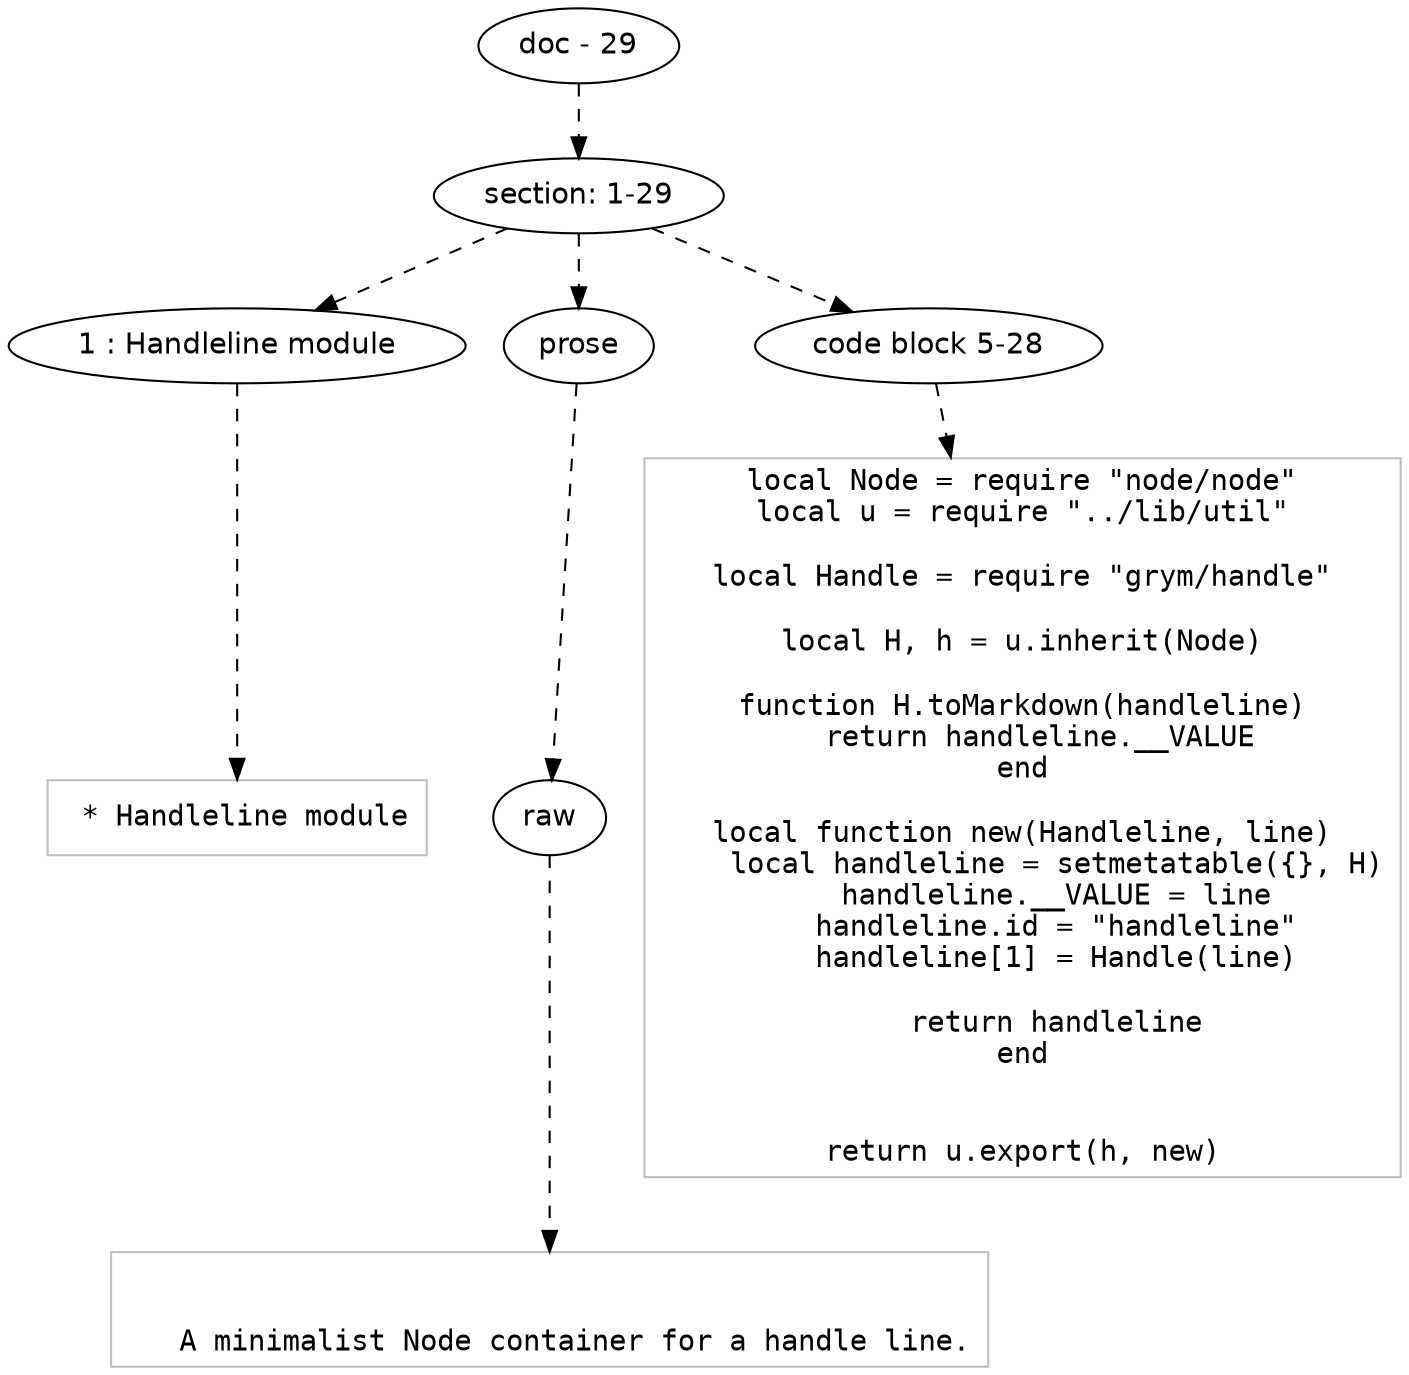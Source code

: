 digraph hierarchy {

node [fontname=Helvetica]
edge [style=dashed]

doc_0 [label="doc - 29"]


doc_0 -> { section_1}
{rank=same; section_1}

section_1 [label="section: 1-29"]


section_1 -> { header_2 prose_3 codeblock_4}
{rank=same; header_2 prose_3 codeblock_4}

header_2 [label="1 : Handleline module"]

prose_3 [label="prose"]

codeblock_4 [label="code block 5-28"]


header_2 -> leaf_5
leaf_5  [color=Gray,shape=rectangle,fontname=Inconsolata,label=" * Handleline module"]
prose_3 -> { raw_6}
{rank=same; raw_6}

raw_6 [label="raw"]


raw_6 -> leaf_7
leaf_7  [color=Gray,shape=rectangle,fontname=Inconsolata,label="

   A minimalist Node container for a handle line.
"]
codeblock_4 -> leaf_8
leaf_8  [color=Gray,shape=rectangle,fontname=Inconsolata,label="local Node = require \"node/node\"
local u = require \"../lib/util\"

local Handle = require \"grym/handle\"

local H, h = u.inherit(Node)

function H.toMarkdown(handleline)
  return handleline.__VALUE
end

local function new(Handleline, line)
    local handleline = setmetatable({}, H)
    handleline.__VALUE = line
    handleline.id = \"handleline\"
    handleline[1] = Handle(line)

    return handleline
end


return u.export(h, new)"]

}
